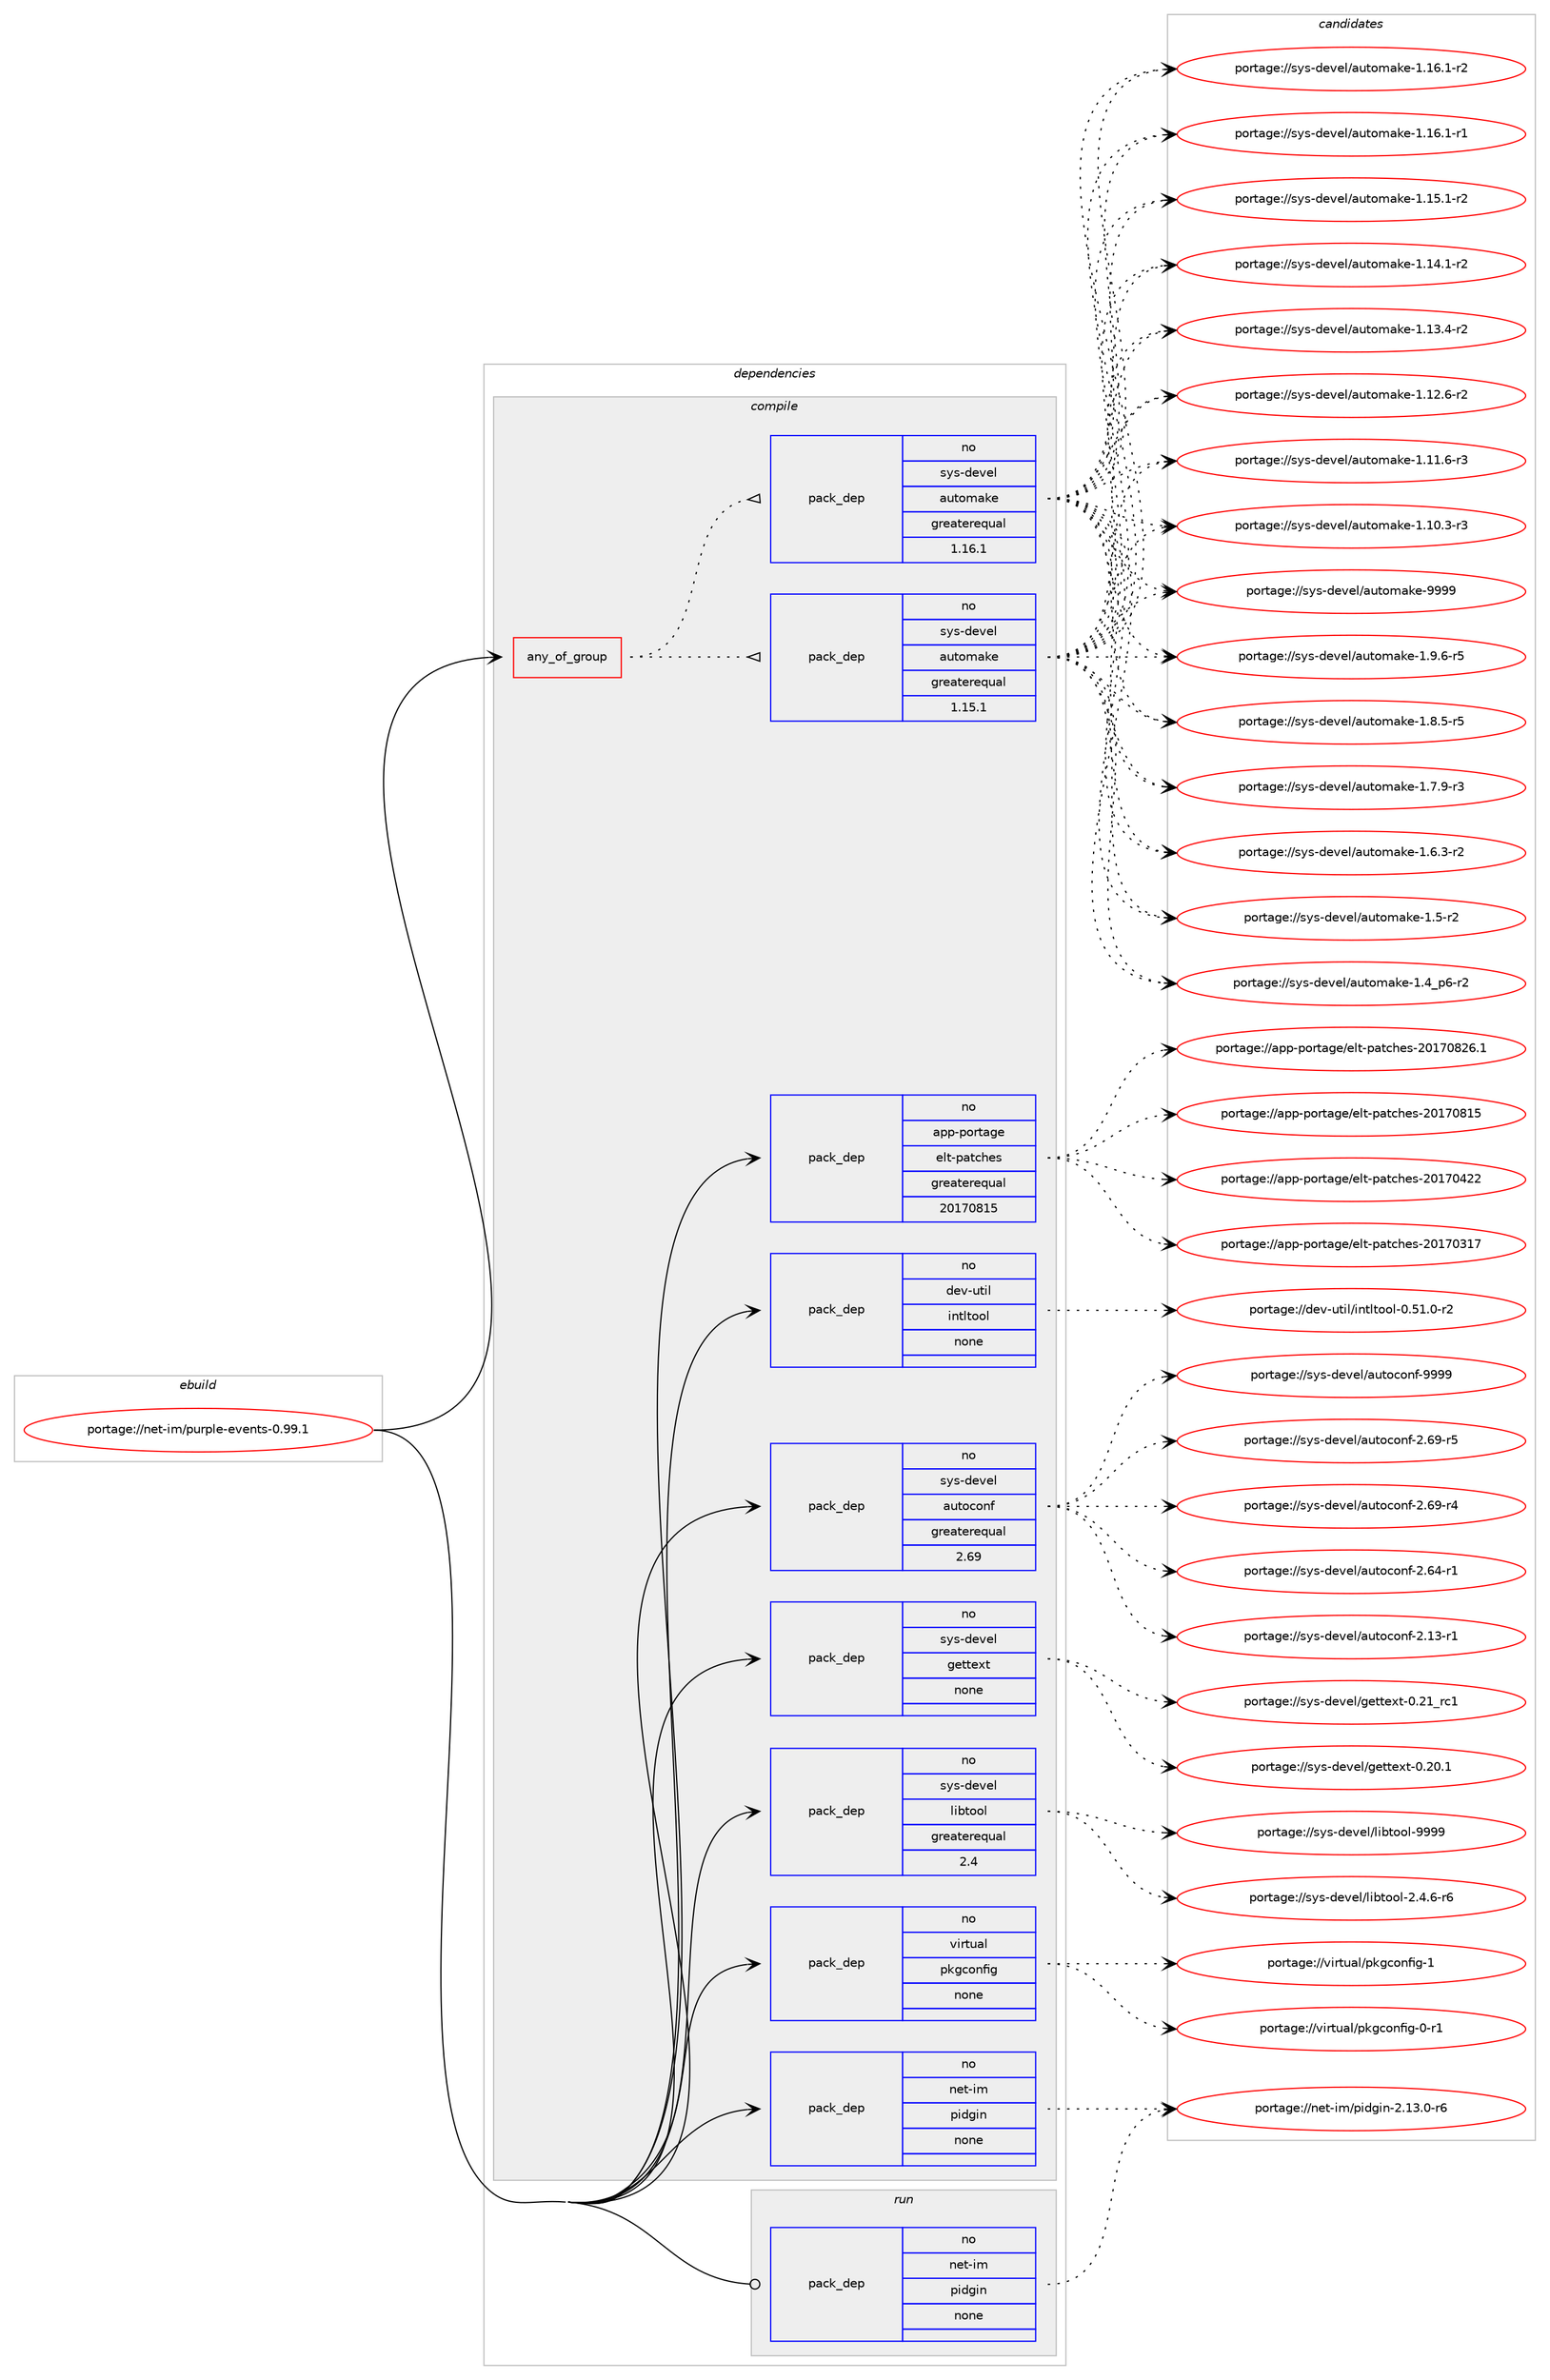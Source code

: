digraph prolog {

# *************
# Graph options
# *************

newrank=true;
concentrate=true;
compound=true;
graph [rankdir=LR,fontname=Helvetica,fontsize=10,ranksep=1.5];#, ranksep=2.5, nodesep=0.2];
edge  [arrowhead=vee];
node  [fontname=Helvetica,fontsize=10];

# **********
# The ebuild
# **********

subgraph cluster_leftcol {
color=gray;
rank=same;
label=<<i>ebuild</i>>;
id [label="portage://net-im/purple-events-0.99.1", color=red, width=4, href="../net-im/purple-events-0.99.1.svg"];
}

# ****************
# The dependencies
# ****************

subgraph cluster_midcol {
color=gray;
label=<<i>dependencies</i>>;
subgraph cluster_compile {
fillcolor="#eeeeee";
style=filled;
label=<<i>compile</i>>;
subgraph any2213 {
dependency142932 [label=<<TABLE BORDER="0" CELLBORDER="1" CELLSPACING="0" CELLPADDING="4"><TR><TD CELLPADDING="10">any_of_group</TD></TR></TABLE>>, shape=none, color=red];subgraph pack109499 {
dependency142933 [label=<<TABLE BORDER="0" CELLBORDER="1" CELLSPACING="0" CELLPADDING="4" WIDTH="220"><TR><TD ROWSPAN="6" CELLPADDING="30">pack_dep</TD></TR><TR><TD WIDTH="110">no</TD></TR><TR><TD>sys-devel</TD></TR><TR><TD>automake</TD></TR><TR><TD>greaterequal</TD></TR><TR><TD>1.16.1</TD></TR></TABLE>>, shape=none, color=blue];
}
dependency142932:e -> dependency142933:w [weight=20,style="dotted",arrowhead="oinv"];
subgraph pack109500 {
dependency142934 [label=<<TABLE BORDER="0" CELLBORDER="1" CELLSPACING="0" CELLPADDING="4" WIDTH="220"><TR><TD ROWSPAN="6" CELLPADDING="30">pack_dep</TD></TR><TR><TD WIDTH="110">no</TD></TR><TR><TD>sys-devel</TD></TR><TR><TD>automake</TD></TR><TR><TD>greaterequal</TD></TR><TR><TD>1.15.1</TD></TR></TABLE>>, shape=none, color=blue];
}
dependency142932:e -> dependency142934:w [weight=20,style="dotted",arrowhead="oinv"];
}
id:e -> dependency142932:w [weight=20,style="solid",arrowhead="vee"];
subgraph pack109501 {
dependency142935 [label=<<TABLE BORDER="0" CELLBORDER="1" CELLSPACING="0" CELLPADDING="4" WIDTH="220"><TR><TD ROWSPAN="6" CELLPADDING="30">pack_dep</TD></TR><TR><TD WIDTH="110">no</TD></TR><TR><TD>app-portage</TD></TR><TR><TD>elt-patches</TD></TR><TR><TD>greaterequal</TD></TR><TR><TD>20170815</TD></TR></TABLE>>, shape=none, color=blue];
}
id:e -> dependency142935:w [weight=20,style="solid",arrowhead="vee"];
subgraph pack109502 {
dependency142936 [label=<<TABLE BORDER="0" CELLBORDER="1" CELLSPACING="0" CELLPADDING="4" WIDTH="220"><TR><TD ROWSPAN="6" CELLPADDING="30">pack_dep</TD></TR><TR><TD WIDTH="110">no</TD></TR><TR><TD>dev-util</TD></TR><TR><TD>intltool</TD></TR><TR><TD>none</TD></TR><TR><TD></TD></TR></TABLE>>, shape=none, color=blue];
}
id:e -> dependency142936:w [weight=20,style="solid",arrowhead="vee"];
subgraph pack109503 {
dependency142937 [label=<<TABLE BORDER="0" CELLBORDER="1" CELLSPACING="0" CELLPADDING="4" WIDTH="220"><TR><TD ROWSPAN="6" CELLPADDING="30">pack_dep</TD></TR><TR><TD WIDTH="110">no</TD></TR><TR><TD>net-im</TD></TR><TR><TD>pidgin</TD></TR><TR><TD>none</TD></TR><TR><TD></TD></TR></TABLE>>, shape=none, color=blue];
}
id:e -> dependency142937:w [weight=20,style="solid",arrowhead="vee"];
subgraph pack109504 {
dependency142938 [label=<<TABLE BORDER="0" CELLBORDER="1" CELLSPACING="0" CELLPADDING="4" WIDTH="220"><TR><TD ROWSPAN="6" CELLPADDING="30">pack_dep</TD></TR><TR><TD WIDTH="110">no</TD></TR><TR><TD>sys-devel</TD></TR><TR><TD>autoconf</TD></TR><TR><TD>greaterequal</TD></TR><TR><TD>2.69</TD></TR></TABLE>>, shape=none, color=blue];
}
id:e -> dependency142938:w [weight=20,style="solid",arrowhead="vee"];
subgraph pack109505 {
dependency142939 [label=<<TABLE BORDER="0" CELLBORDER="1" CELLSPACING="0" CELLPADDING="4" WIDTH="220"><TR><TD ROWSPAN="6" CELLPADDING="30">pack_dep</TD></TR><TR><TD WIDTH="110">no</TD></TR><TR><TD>sys-devel</TD></TR><TR><TD>gettext</TD></TR><TR><TD>none</TD></TR><TR><TD></TD></TR></TABLE>>, shape=none, color=blue];
}
id:e -> dependency142939:w [weight=20,style="solid",arrowhead="vee"];
subgraph pack109506 {
dependency142940 [label=<<TABLE BORDER="0" CELLBORDER="1" CELLSPACING="0" CELLPADDING="4" WIDTH="220"><TR><TD ROWSPAN="6" CELLPADDING="30">pack_dep</TD></TR><TR><TD WIDTH="110">no</TD></TR><TR><TD>sys-devel</TD></TR><TR><TD>libtool</TD></TR><TR><TD>greaterequal</TD></TR><TR><TD>2.4</TD></TR></TABLE>>, shape=none, color=blue];
}
id:e -> dependency142940:w [weight=20,style="solid",arrowhead="vee"];
subgraph pack109507 {
dependency142941 [label=<<TABLE BORDER="0" CELLBORDER="1" CELLSPACING="0" CELLPADDING="4" WIDTH="220"><TR><TD ROWSPAN="6" CELLPADDING="30">pack_dep</TD></TR><TR><TD WIDTH="110">no</TD></TR><TR><TD>virtual</TD></TR><TR><TD>pkgconfig</TD></TR><TR><TD>none</TD></TR><TR><TD></TD></TR></TABLE>>, shape=none, color=blue];
}
id:e -> dependency142941:w [weight=20,style="solid",arrowhead="vee"];
}
subgraph cluster_compileandrun {
fillcolor="#eeeeee";
style=filled;
label=<<i>compile and run</i>>;
}
subgraph cluster_run {
fillcolor="#eeeeee";
style=filled;
label=<<i>run</i>>;
subgraph pack109508 {
dependency142942 [label=<<TABLE BORDER="0" CELLBORDER="1" CELLSPACING="0" CELLPADDING="4" WIDTH="220"><TR><TD ROWSPAN="6" CELLPADDING="30">pack_dep</TD></TR><TR><TD WIDTH="110">no</TD></TR><TR><TD>net-im</TD></TR><TR><TD>pidgin</TD></TR><TR><TD>none</TD></TR><TR><TD></TD></TR></TABLE>>, shape=none, color=blue];
}
id:e -> dependency142942:w [weight=20,style="solid",arrowhead="odot"];
}
}

# **************
# The candidates
# **************

subgraph cluster_choices {
rank=same;
color=gray;
label=<<i>candidates</i>>;

subgraph choice109499 {
color=black;
nodesep=1;
choice115121115451001011181011084797117116111109971071014557575757 [label="portage://sys-devel/automake-9999", color=red, width=4,href="../sys-devel/automake-9999.svg"];
choice115121115451001011181011084797117116111109971071014549465746544511453 [label="portage://sys-devel/automake-1.9.6-r5", color=red, width=4,href="../sys-devel/automake-1.9.6-r5.svg"];
choice115121115451001011181011084797117116111109971071014549465646534511453 [label="portage://sys-devel/automake-1.8.5-r5", color=red, width=4,href="../sys-devel/automake-1.8.5-r5.svg"];
choice115121115451001011181011084797117116111109971071014549465546574511451 [label="portage://sys-devel/automake-1.7.9-r3", color=red, width=4,href="../sys-devel/automake-1.7.9-r3.svg"];
choice115121115451001011181011084797117116111109971071014549465446514511450 [label="portage://sys-devel/automake-1.6.3-r2", color=red, width=4,href="../sys-devel/automake-1.6.3-r2.svg"];
choice11512111545100101118101108479711711611110997107101454946534511450 [label="portage://sys-devel/automake-1.5-r2", color=red, width=4,href="../sys-devel/automake-1.5-r2.svg"];
choice115121115451001011181011084797117116111109971071014549465295112544511450 [label="portage://sys-devel/automake-1.4_p6-r2", color=red, width=4,href="../sys-devel/automake-1.4_p6-r2.svg"];
choice11512111545100101118101108479711711611110997107101454946495446494511450 [label="portage://sys-devel/automake-1.16.1-r2", color=red, width=4,href="../sys-devel/automake-1.16.1-r2.svg"];
choice11512111545100101118101108479711711611110997107101454946495446494511449 [label="portage://sys-devel/automake-1.16.1-r1", color=red, width=4,href="../sys-devel/automake-1.16.1-r1.svg"];
choice11512111545100101118101108479711711611110997107101454946495346494511450 [label="portage://sys-devel/automake-1.15.1-r2", color=red, width=4,href="../sys-devel/automake-1.15.1-r2.svg"];
choice11512111545100101118101108479711711611110997107101454946495246494511450 [label="portage://sys-devel/automake-1.14.1-r2", color=red, width=4,href="../sys-devel/automake-1.14.1-r2.svg"];
choice11512111545100101118101108479711711611110997107101454946495146524511450 [label="portage://sys-devel/automake-1.13.4-r2", color=red, width=4,href="../sys-devel/automake-1.13.4-r2.svg"];
choice11512111545100101118101108479711711611110997107101454946495046544511450 [label="portage://sys-devel/automake-1.12.6-r2", color=red, width=4,href="../sys-devel/automake-1.12.6-r2.svg"];
choice11512111545100101118101108479711711611110997107101454946494946544511451 [label="portage://sys-devel/automake-1.11.6-r3", color=red, width=4,href="../sys-devel/automake-1.11.6-r3.svg"];
choice11512111545100101118101108479711711611110997107101454946494846514511451 [label="portage://sys-devel/automake-1.10.3-r3", color=red, width=4,href="../sys-devel/automake-1.10.3-r3.svg"];
dependency142933:e -> choice115121115451001011181011084797117116111109971071014557575757:w [style=dotted,weight="100"];
dependency142933:e -> choice115121115451001011181011084797117116111109971071014549465746544511453:w [style=dotted,weight="100"];
dependency142933:e -> choice115121115451001011181011084797117116111109971071014549465646534511453:w [style=dotted,weight="100"];
dependency142933:e -> choice115121115451001011181011084797117116111109971071014549465546574511451:w [style=dotted,weight="100"];
dependency142933:e -> choice115121115451001011181011084797117116111109971071014549465446514511450:w [style=dotted,weight="100"];
dependency142933:e -> choice11512111545100101118101108479711711611110997107101454946534511450:w [style=dotted,weight="100"];
dependency142933:e -> choice115121115451001011181011084797117116111109971071014549465295112544511450:w [style=dotted,weight="100"];
dependency142933:e -> choice11512111545100101118101108479711711611110997107101454946495446494511450:w [style=dotted,weight="100"];
dependency142933:e -> choice11512111545100101118101108479711711611110997107101454946495446494511449:w [style=dotted,weight="100"];
dependency142933:e -> choice11512111545100101118101108479711711611110997107101454946495346494511450:w [style=dotted,weight="100"];
dependency142933:e -> choice11512111545100101118101108479711711611110997107101454946495246494511450:w [style=dotted,weight="100"];
dependency142933:e -> choice11512111545100101118101108479711711611110997107101454946495146524511450:w [style=dotted,weight="100"];
dependency142933:e -> choice11512111545100101118101108479711711611110997107101454946495046544511450:w [style=dotted,weight="100"];
dependency142933:e -> choice11512111545100101118101108479711711611110997107101454946494946544511451:w [style=dotted,weight="100"];
dependency142933:e -> choice11512111545100101118101108479711711611110997107101454946494846514511451:w [style=dotted,weight="100"];
}
subgraph choice109500 {
color=black;
nodesep=1;
choice115121115451001011181011084797117116111109971071014557575757 [label="portage://sys-devel/automake-9999", color=red, width=4,href="../sys-devel/automake-9999.svg"];
choice115121115451001011181011084797117116111109971071014549465746544511453 [label="portage://sys-devel/automake-1.9.6-r5", color=red, width=4,href="../sys-devel/automake-1.9.6-r5.svg"];
choice115121115451001011181011084797117116111109971071014549465646534511453 [label="portage://sys-devel/automake-1.8.5-r5", color=red, width=4,href="../sys-devel/automake-1.8.5-r5.svg"];
choice115121115451001011181011084797117116111109971071014549465546574511451 [label="portage://sys-devel/automake-1.7.9-r3", color=red, width=4,href="../sys-devel/automake-1.7.9-r3.svg"];
choice115121115451001011181011084797117116111109971071014549465446514511450 [label="portage://sys-devel/automake-1.6.3-r2", color=red, width=4,href="../sys-devel/automake-1.6.3-r2.svg"];
choice11512111545100101118101108479711711611110997107101454946534511450 [label="portage://sys-devel/automake-1.5-r2", color=red, width=4,href="../sys-devel/automake-1.5-r2.svg"];
choice115121115451001011181011084797117116111109971071014549465295112544511450 [label="portage://sys-devel/automake-1.4_p6-r2", color=red, width=4,href="../sys-devel/automake-1.4_p6-r2.svg"];
choice11512111545100101118101108479711711611110997107101454946495446494511450 [label="portage://sys-devel/automake-1.16.1-r2", color=red, width=4,href="../sys-devel/automake-1.16.1-r2.svg"];
choice11512111545100101118101108479711711611110997107101454946495446494511449 [label="portage://sys-devel/automake-1.16.1-r1", color=red, width=4,href="../sys-devel/automake-1.16.1-r1.svg"];
choice11512111545100101118101108479711711611110997107101454946495346494511450 [label="portage://sys-devel/automake-1.15.1-r2", color=red, width=4,href="../sys-devel/automake-1.15.1-r2.svg"];
choice11512111545100101118101108479711711611110997107101454946495246494511450 [label="portage://sys-devel/automake-1.14.1-r2", color=red, width=4,href="../sys-devel/automake-1.14.1-r2.svg"];
choice11512111545100101118101108479711711611110997107101454946495146524511450 [label="portage://sys-devel/automake-1.13.4-r2", color=red, width=4,href="../sys-devel/automake-1.13.4-r2.svg"];
choice11512111545100101118101108479711711611110997107101454946495046544511450 [label="portage://sys-devel/automake-1.12.6-r2", color=red, width=4,href="../sys-devel/automake-1.12.6-r2.svg"];
choice11512111545100101118101108479711711611110997107101454946494946544511451 [label="portage://sys-devel/automake-1.11.6-r3", color=red, width=4,href="../sys-devel/automake-1.11.6-r3.svg"];
choice11512111545100101118101108479711711611110997107101454946494846514511451 [label="portage://sys-devel/automake-1.10.3-r3", color=red, width=4,href="../sys-devel/automake-1.10.3-r3.svg"];
dependency142934:e -> choice115121115451001011181011084797117116111109971071014557575757:w [style=dotted,weight="100"];
dependency142934:e -> choice115121115451001011181011084797117116111109971071014549465746544511453:w [style=dotted,weight="100"];
dependency142934:e -> choice115121115451001011181011084797117116111109971071014549465646534511453:w [style=dotted,weight="100"];
dependency142934:e -> choice115121115451001011181011084797117116111109971071014549465546574511451:w [style=dotted,weight="100"];
dependency142934:e -> choice115121115451001011181011084797117116111109971071014549465446514511450:w [style=dotted,weight="100"];
dependency142934:e -> choice11512111545100101118101108479711711611110997107101454946534511450:w [style=dotted,weight="100"];
dependency142934:e -> choice115121115451001011181011084797117116111109971071014549465295112544511450:w [style=dotted,weight="100"];
dependency142934:e -> choice11512111545100101118101108479711711611110997107101454946495446494511450:w [style=dotted,weight="100"];
dependency142934:e -> choice11512111545100101118101108479711711611110997107101454946495446494511449:w [style=dotted,weight="100"];
dependency142934:e -> choice11512111545100101118101108479711711611110997107101454946495346494511450:w [style=dotted,weight="100"];
dependency142934:e -> choice11512111545100101118101108479711711611110997107101454946495246494511450:w [style=dotted,weight="100"];
dependency142934:e -> choice11512111545100101118101108479711711611110997107101454946495146524511450:w [style=dotted,weight="100"];
dependency142934:e -> choice11512111545100101118101108479711711611110997107101454946495046544511450:w [style=dotted,weight="100"];
dependency142934:e -> choice11512111545100101118101108479711711611110997107101454946494946544511451:w [style=dotted,weight="100"];
dependency142934:e -> choice11512111545100101118101108479711711611110997107101454946494846514511451:w [style=dotted,weight="100"];
}
subgraph choice109501 {
color=black;
nodesep=1;
choice971121124511211111411697103101471011081164511297116991041011154550484955485650544649 [label="portage://app-portage/elt-patches-20170826.1", color=red, width=4,href="../app-portage/elt-patches-20170826.1.svg"];
choice97112112451121111141169710310147101108116451129711699104101115455048495548564953 [label="portage://app-portage/elt-patches-20170815", color=red, width=4,href="../app-portage/elt-patches-20170815.svg"];
choice97112112451121111141169710310147101108116451129711699104101115455048495548525050 [label="portage://app-portage/elt-patches-20170422", color=red, width=4,href="../app-portage/elt-patches-20170422.svg"];
choice97112112451121111141169710310147101108116451129711699104101115455048495548514955 [label="portage://app-portage/elt-patches-20170317", color=red, width=4,href="../app-portage/elt-patches-20170317.svg"];
dependency142935:e -> choice971121124511211111411697103101471011081164511297116991041011154550484955485650544649:w [style=dotted,weight="100"];
dependency142935:e -> choice97112112451121111141169710310147101108116451129711699104101115455048495548564953:w [style=dotted,weight="100"];
dependency142935:e -> choice97112112451121111141169710310147101108116451129711699104101115455048495548525050:w [style=dotted,weight="100"];
dependency142935:e -> choice97112112451121111141169710310147101108116451129711699104101115455048495548514955:w [style=dotted,weight="100"];
}
subgraph choice109502 {
color=black;
nodesep=1;
choice1001011184511711610510847105110116108116111111108454846534946484511450 [label="portage://dev-util/intltool-0.51.0-r2", color=red, width=4,href="../dev-util/intltool-0.51.0-r2.svg"];
dependency142936:e -> choice1001011184511711610510847105110116108116111111108454846534946484511450:w [style=dotted,weight="100"];
}
subgraph choice109503 {
color=black;
nodesep=1;
choice1101011164510510947112105100103105110455046495146484511454 [label="portage://net-im/pidgin-2.13.0-r6", color=red, width=4,href="../net-im/pidgin-2.13.0-r6.svg"];
dependency142937:e -> choice1101011164510510947112105100103105110455046495146484511454:w [style=dotted,weight="100"];
}
subgraph choice109504 {
color=black;
nodesep=1;
choice115121115451001011181011084797117116111991111101024557575757 [label="portage://sys-devel/autoconf-9999", color=red, width=4,href="../sys-devel/autoconf-9999.svg"];
choice1151211154510010111810110847971171161119911111010245504654574511453 [label="portage://sys-devel/autoconf-2.69-r5", color=red, width=4,href="../sys-devel/autoconf-2.69-r5.svg"];
choice1151211154510010111810110847971171161119911111010245504654574511452 [label="portage://sys-devel/autoconf-2.69-r4", color=red, width=4,href="../sys-devel/autoconf-2.69-r4.svg"];
choice1151211154510010111810110847971171161119911111010245504654524511449 [label="portage://sys-devel/autoconf-2.64-r1", color=red, width=4,href="../sys-devel/autoconf-2.64-r1.svg"];
choice1151211154510010111810110847971171161119911111010245504649514511449 [label="portage://sys-devel/autoconf-2.13-r1", color=red, width=4,href="../sys-devel/autoconf-2.13-r1.svg"];
dependency142938:e -> choice115121115451001011181011084797117116111991111101024557575757:w [style=dotted,weight="100"];
dependency142938:e -> choice1151211154510010111810110847971171161119911111010245504654574511453:w [style=dotted,weight="100"];
dependency142938:e -> choice1151211154510010111810110847971171161119911111010245504654574511452:w [style=dotted,weight="100"];
dependency142938:e -> choice1151211154510010111810110847971171161119911111010245504654524511449:w [style=dotted,weight="100"];
dependency142938:e -> choice1151211154510010111810110847971171161119911111010245504649514511449:w [style=dotted,weight="100"];
}
subgraph choice109505 {
color=black;
nodesep=1;
choice11512111545100101118101108471031011161161011201164548465049951149949 [label="portage://sys-devel/gettext-0.21_rc1", color=red, width=4,href="../sys-devel/gettext-0.21_rc1.svg"];
choice115121115451001011181011084710310111611610112011645484650484649 [label="portage://sys-devel/gettext-0.20.1", color=red, width=4,href="../sys-devel/gettext-0.20.1.svg"];
dependency142939:e -> choice11512111545100101118101108471031011161161011201164548465049951149949:w [style=dotted,weight="100"];
dependency142939:e -> choice115121115451001011181011084710310111611610112011645484650484649:w [style=dotted,weight="100"];
}
subgraph choice109506 {
color=black;
nodesep=1;
choice1151211154510010111810110847108105981161111111084557575757 [label="portage://sys-devel/libtool-9999", color=red, width=4,href="../sys-devel/libtool-9999.svg"];
choice1151211154510010111810110847108105981161111111084550465246544511454 [label="portage://sys-devel/libtool-2.4.6-r6", color=red, width=4,href="../sys-devel/libtool-2.4.6-r6.svg"];
dependency142940:e -> choice1151211154510010111810110847108105981161111111084557575757:w [style=dotted,weight="100"];
dependency142940:e -> choice1151211154510010111810110847108105981161111111084550465246544511454:w [style=dotted,weight="100"];
}
subgraph choice109507 {
color=black;
nodesep=1;
choice1181051141161179710847112107103991111101021051034549 [label="portage://virtual/pkgconfig-1", color=red, width=4,href="../virtual/pkgconfig-1.svg"];
choice11810511411611797108471121071039911111010210510345484511449 [label="portage://virtual/pkgconfig-0-r1", color=red, width=4,href="../virtual/pkgconfig-0-r1.svg"];
dependency142941:e -> choice1181051141161179710847112107103991111101021051034549:w [style=dotted,weight="100"];
dependency142941:e -> choice11810511411611797108471121071039911111010210510345484511449:w [style=dotted,weight="100"];
}
subgraph choice109508 {
color=black;
nodesep=1;
choice1101011164510510947112105100103105110455046495146484511454 [label="portage://net-im/pidgin-2.13.0-r6", color=red, width=4,href="../net-im/pidgin-2.13.0-r6.svg"];
dependency142942:e -> choice1101011164510510947112105100103105110455046495146484511454:w [style=dotted,weight="100"];
}
}

}
